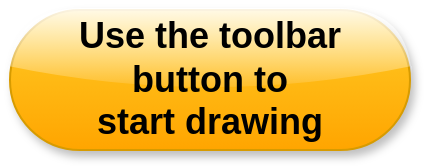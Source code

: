 <?xml version="1.0" encoding="UTF-8"?>
<mxfile version="14.2.9" type="embed"><diagram name="Page-1" id="0"><mxGraphModel dx="856" dy="448" grid="1" gridSize="10" guides="1" tooltips="1" connect="1" arrows="1" fold="1" page="1" pageScale="1" pageWidth="826" pageHeight="1169" background="none" math="0" shadow="0"><root><mxCell id="0"/><mxCell id="1" parent="0"/><mxCell id="307" value="&lt;div&gt;Use the toolbar &lt;br&gt;&lt;/div&gt;&lt;div&gt;button to&lt;br&gt;&lt;/div&gt;&lt;div&gt;start drawing&lt;br&gt;&lt;/div&gt;" style="whiteSpace=wrap;html=1;fontFamily=Helvetica;fontSize=18;fontStyle=1;rounded=1;arcSize=50;fontColor=#000000;orange;glass=1;" parent="1" vertex="1"><mxGeometry x="40" y="40" width="200" height="70" as="geometry"/></mxCell></root></mxGraphModel></diagram></mxfile>